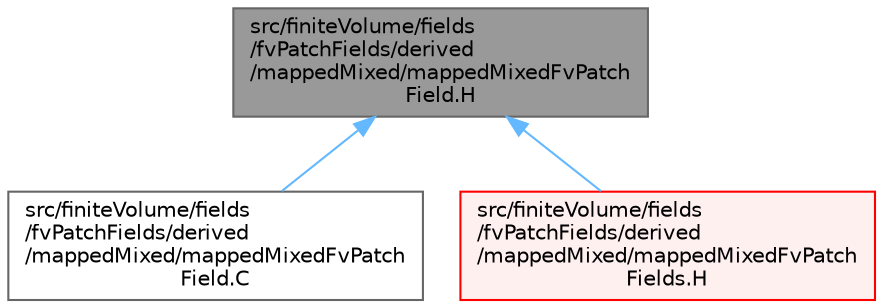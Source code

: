 digraph "src/finiteVolume/fields/fvPatchFields/derived/mappedMixed/mappedMixedFvPatchField.H"
{
 // LATEX_PDF_SIZE
  bgcolor="transparent";
  edge [fontname=Helvetica,fontsize=10,labelfontname=Helvetica,labelfontsize=10];
  node [fontname=Helvetica,fontsize=10,shape=box,height=0.2,width=0.4];
  Node1 [id="Node000001",label="src/finiteVolume/fields\l/fvPatchFields/derived\l/mappedMixed/mappedMixedFvPatch\lField.H",height=0.2,width=0.4,color="gray40", fillcolor="grey60", style="filled", fontcolor="black",tooltip=" "];
  Node1 -> Node2 [id="edge1_Node000001_Node000002",dir="back",color="steelblue1",style="solid",tooltip=" "];
  Node2 [id="Node000002",label="src/finiteVolume/fields\l/fvPatchFields/derived\l/mappedMixed/mappedMixedFvPatch\lField.C",height=0.2,width=0.4,color="grey40", fillcolor="white", style="filled",URL="$mappedMixedFvPatchField_8C.html",tooltip=" "];
  Node1 -> Node3 [id="edge2_Node000001_Node000003",dir="back",color="steelblue1",style="solid",tooltip=" "];
  Node3 [id="Node000003",label="src/finiteVolume/fields\l/fvPatchFields/derived\l/mappedMixed/mappedMixedFvPatch\lFields.H",height=0.2,width=0.4,color="red", fillcolor="#FFF0F0", style="filled",URL="$mappedMixedFvPatchFields_8H.html",tooltip=" "];
}

